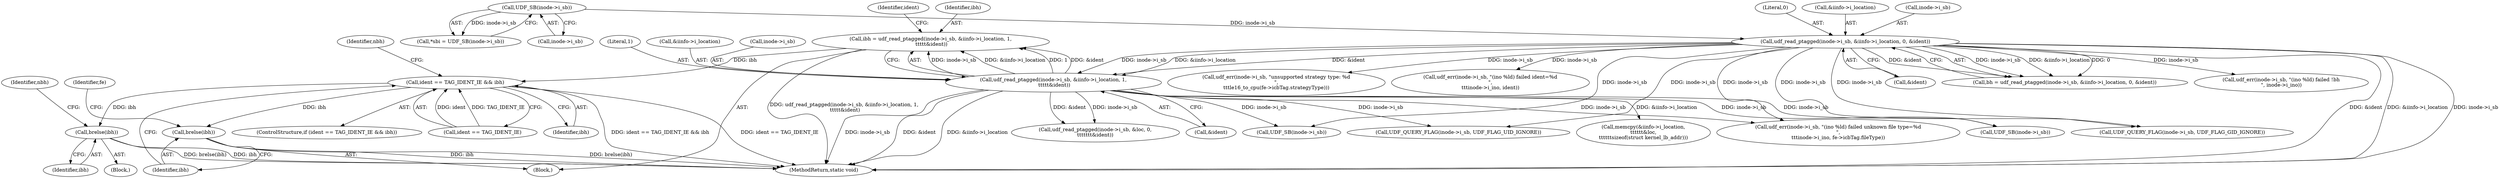 digraph "0_linux_c03aa9f6e1f938618e6db2e23afef0574efeeb65@API" {
"1000206" [label="(Call,ibh = udf_read_ptagged(inode->i_sb, &iinfo->i_location, 1,\n \t\t\t\t\t&ident))"];
"1000208" [label="(Call,udf_read_ptagged(inode->i_sb, &iinfo->i_location, 1,\n \t\t\t\t\t&ident))"];
"1000128" [label="(Call,udf_read_ptagged(inode->i_sb, &iinfo->i_location, 0, &ident))"];
"1000121" [label="(Call,UDF_SB(inode->i_sb))"];
"1000220" [label="(Call,ident == TAG_IDENT_IE && ibh)"];
"1000286" [label="(Call,brelse(ibh))"];
"1000295" [label="(Call,brelse(ibh))"];
"1000136" [label="(Literal,0)"];
"1000275" [label="(Call,memcpy(&iinfo->i_location,\n\t\t\t\t\t\t&loc,\n\t\t\t\t\t\tsizeof(struct kernel_lb_addr)))"];
"1000634" [label="(Call,UDF_SB(inode->i_sb))"];
"1000296" [label="(Identifier,ibh)"];
"1000167" [label="(Call,udf_err(inode->i_sb, \"(ino %ld) failed ident=%d\n\",\n\t\t\tinode->i_ino, ident))"];
"1000328" [label="(Identifier,fe)"];
"1000206" [label="(Call,ibh = udf_read_ptagged(inode->i_sb, &iinfo->i_location, 1,\n \t\t\t\t\t&ident))"];
"1000216" [label="(Literal,1)"];
"1000219" [label="(ControlStructure,if (ident == TAG_IDENT_IE && ibh))"];
"1000585" [label="(Call,UDF_QUERY_FLAG(inode->i_sb, UDF_FLAG_UID_IGNORE))"];
"1000600" [label="(Call,UDF_SB(inode->i_sb))"];
"1000207" [label="(Identifier,ibh)"];
"1000137" [label="(Call,&ident)"];
"1001156" [label="(MethodReturn,static void)"];
"1000126" [label="(Call,bh = udf_read_ptagged(inode->i_sb, &iinfo->i_location, 0, &ident))"];
"1000204" [label="(Block,)"];
"1000143" [label="(Call,udf_err(inode->i_sb, \"(ino %ld) failed !bh\n\", inode->i_ino))"];
"1000287" [label="(Identifier,ibh)"];
"1000132" [label="(Call,&iinfo->i_location)"];
"1000222" [label="(Identifier,ident)"];
"1000129" [label="(Call,inode->i_sb)"];
"1000221" [label="(Call,ident == TAG_IDENT_IE)"];
"1000256" [label="(Call,udf_read_ptagged(inode->i_sb, &loc, 0,\n\t\t\t\t\t\t\t&ident))"];
"1000274" [label="(Block,)"];
"1000208" [label="(Call,udf_read_ptagged(inode->i_sb, &iinfo->i_location, 1,\n \t\t\t\t\t&ident))"];
"1000119" [label="(Call,*sbi = UDF_SB(inode->i_sb))"];
"1000224" [label="(Identifier,ibh)"];
"1000212" [label="(Call,&iinfo->i_location)"];
"1000228" [label="(Identifier,nbh)"];
"1000308" [label="(Call,udf_err(inode->i_sb, \"unsupported strategy type: %d\n\",\n\t\t\tle16_to_cpu(fe->icbTag.strategyType)))"];
"1000128" [label="(Call,udf_read_ptagged(inode->i_sb, &iinfo->i_location, 0, &ident))"];
"1000220" [label="(Call,ident == TAG_IDENT_IE && ibh)"];
"1000217" [label="(Call,&ident)"];
"1000619" [label="(Call,UDF_QUERY_FLAG(inode->i_sb, UDF_FLAG_GID_IGNORE))"];
"1000209" [label="(Call,inode->i_sb)"];
"1000122" [label="(Call,inode->i_sb)"];
"1000289" [label="(Identifier,nbh)"];
"1001098" [label="(Call,udf_err(inode->i_sb, \"(ino %ld) failed unknown file type=%d\n\",\n\t\t\tinode->i_ino, fe->icbTag.fileType))"];
"1000121" [label="(Call,UDF_SB(inode->i_sb))"];
"1000295" [label="(Call,brelse(ibh))"];
"1000286" [label="(Call,brelse(ibh))"];
"1000206" -> "1000204"  [label="AST: "];
"1000206" -> "1000208"  [label="CFG: "];
"1000207" -> "1000206"  [label="AST: "];
"1000208" -> "1000206"  [label="AST: "];
"1000222" -> "1000206"  [label="CFG: "];
"1000206" -> "1001156"  [label="DDG: udf_read_ptagged(inode->i_sb, &iinfo->i_location, 1,\n \t\t\t\t\t&ident)"];
"1000208" -> "1000206"  [label="DDG: inode->i_sb"];
"1000208" -> "1000206"  [label="DDG: &iinfo->i_location"];
"1000208" -> "1000206"  [label="DDG: 1"];
"1000208" -> "1000206"  [label="DDG: &ident"];
"1000206" -> "1000220"  [label="DDG: ibh"];
"1000208" -> "1000217"  [label="CFG: "];
"1000209" -> "1000208"  [label="AST: "];
"1000212" -> "1000208"  [label="AST: "];
"1000216" -> "1000208"  [label="AST: "];
"1000217" -> "1000208"  [label="AST: "];
"1000208" -> "1001156"  [label="DDG: inode->i_sb"];
"1000208" -> "1001156"  [label="DDG: &ident"];
"1000208" -> "1001156"  [label="DDG: &iinfo->i_location"];
"1000128" -> "1000208"  [label="DDG: inode->i_sb"];
"1000128" -> "1000208"  [label="DDG: &iinfo->i_location"];
"1000128" -> "1000208"  [label="DDG: &ident"];
"1000208" -> "1000256"  [label="DDG: inode->i_sb"];
"1000208" -> "1000256"  [label="DDG: &ident"];
"1000208" -> "1000275"  [label="DDG: &iinfo->i_location"];
"1000208" -> "1000585"  [label="DDG: inode->i_sb"];
"1000208" -> "1000600"  [label="DDG: inode->i_sb"];
"1000208" -> "1000619"  [label="DDG: inode->i_sb"];
"1000208" -> "1000634"  [label="DDG: inode->i_sb"];
"1000208" -> "1001098"  [label="DDG: inode->i_sb"];
"1000128" -> "1000126"  [label="AST: "];
"1000128" -> "1000137"  [label="CFG: "];
"1000129" -> "1000128"  [label="AST: "];
"1000132" -> "1000128"  [label="AST: "];
"1000136" -> "1000128"  [label="AST: "];
"1000137" -> "1000128"  [label="AST: "];
"1000126" -> "1000128"  [label="CFG: "];
"1000128" -> "1001156"  [label="DDG: &iinfo->i_location"];
"1000128" -> "1001156"  [label="DDG: inode->i_sb"];
"1000128" -> "1001156"  [label="DDG: &ident"];
"1000128" -> "1000126"  [label="DDG: inode->i_sb"];
"1000128" -> "1000126"  [label="DDG: &iinfo->i_location"];
"1000128" -> "1000126"  [label="DDG: 0"];
"1000128" -> "1000126"  [label="DDG: &ident"];
"1000121" -> "1000128"  [label="DDG: inode->i_sb"];
"1000128" -> "1000143"  [label="DDG: inode->i_sb"];
"1000128" -> "1000167"  [label="DDG: inode->i_sb"];
"1000128" -> "1000308"  [label="DDG: inode->i_sb"];
"1000128" -> "1000585"  [label="DDG: inode->i_sb"];
"1000128" -> "1000600"  [label="DDG: inode->i_sb"];
"1000128" -> "1000619"  [label="DDG: inode->i_sb"];
"1000128" -> "1000634"  [label="DDG: inode->i_sb"];
"1000128" -> "1001098"  [label="DDG: inode->i_sb"];
"1000121" -> "1000119"  [label="AST: "];
"1000121" -> "1000122"  [label="CFG: "];
"1000122" -> "1000121"  [label="AST: "];
"1000119" -> "1000121"  [label="CFG: "];
"1000121" -> "1000119"  [label="DDG: inode->i_sb"];
"1000220" -> "1000219"  [label="AST: "];
"1000220" -> "1000221"  [label="CFG: "];
"1000220" -> "1000224"  [label="CFG: "];
"1000221" -> "1000220"  [label="AST: "];
"1000224" -> "1000220"  [label="AST: "];
"1000228" -> "1000220"  [label="CFG: "];
"1000296" -> "1000220"  [label="CFG: "];
"1000220" -> "1001156"  [label="DDG: ident == TAG_IDENT_IE"];
"1000220" -> "1001156"  [label="DDG: ident == TAG_IDENT_IE && ibh"];
"1000221" -> "1000220"  [label="DDG: ident"];
"1000221" -> "1000220"  [label="DDG: TAG_IDENT_IE"];
"1000220" -> "1000286"  [label="DDG: ibh"];
"1000220" -> "1000295"  [label="DDG: ibh"];
"1000286" -> "1000274"  [label="AST: "];
"1000286" -> "1000287"  [label="CFG: "];
"1000287" -> "1000286"  [label="AST: "];
"1000289" -> "1000286"  [label="CFG: "];
"1000286" -> "1001156"  [label="DDG: brelse(ibh)"];
"1000286" -> "1001156"  [label="DDG: ibh"];
"1000295" -> "1000204"  [label="AST: "];
"1000295" -> "1000296"  [label="CFG: "];
"1000296" -> "1000295"  [label="AST: "];
"1000328" -> "1000295"  [label="CFG: "];
"1000295" -> "1001156"  [label="DDG: ibh"];
"1000295" -> "1001156"  [label="DDG: brelse(ibh)"];
}

